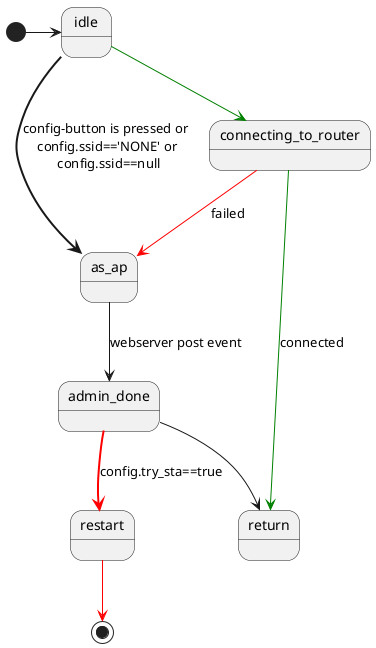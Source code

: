 @startuml
[*] -> idle
idle -[bold]> as_ap :config-button is pressed or \n config.ssid=='NONE' or \n config.ssid==null
idle -[#green]-> connecting_to_router 

connecting_to_router -[#green]-> return :connected


connecting_to_router -[#red]-> as_ap :failed
as_ap --> admin_done :webserver post event
admin_done --> return

admin_done --[#red,bold]> restart :config.try_sta==true
restart -[#red]-> [*]

@enduml